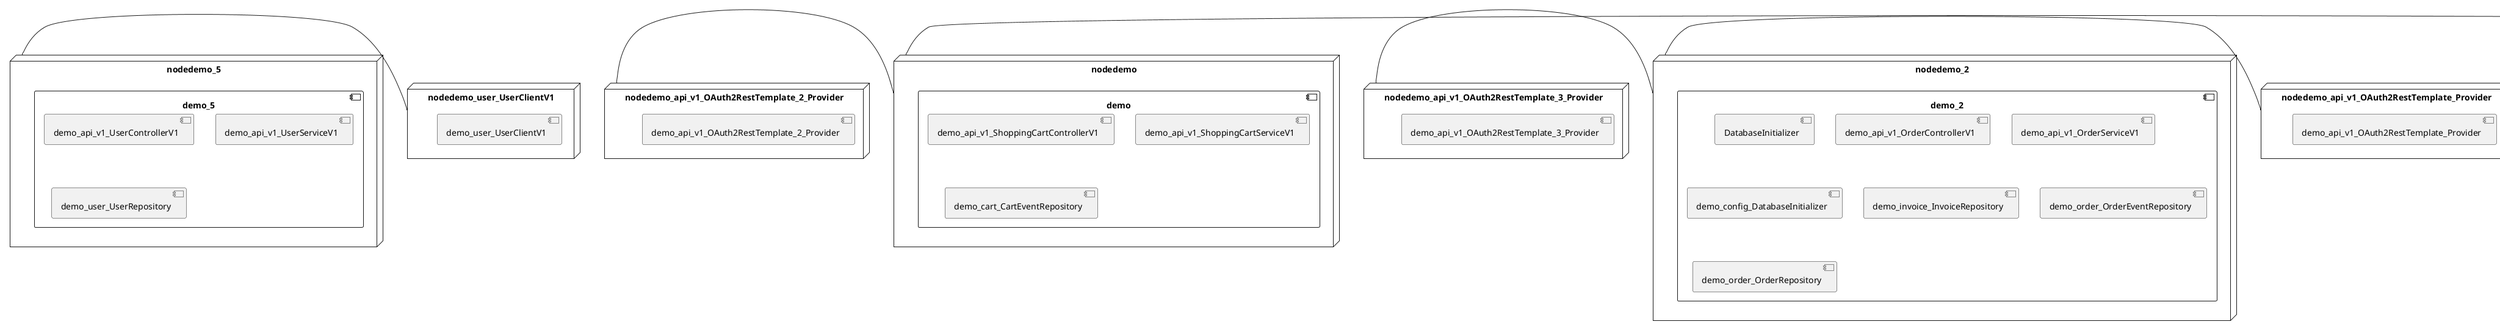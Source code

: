 @startuml
skinparam fixCircleLabelOverlapping true
skinparam componentStyle uml2
node nodedemo {
component demo {
[demo_api_v1_ShoppingCartControllerV1] [[kbastani-spring-cloud-event-sourcing-example.system#_Wi7VE58LEe-rXaeoeYgo0g]]
[demo_api_v1_ShoppingCartServiceV1] [[kbastani-spring-cloud-event-sourcing-example.system#_Wi7VE58LEe-rXaeoeYgo0g]]
[demo_cart_CartEventRepository] [[kbastani-spring-cloud-event-sourcing-example.system#_Wi7VE58LEe-rXaeoeYgo0g]]
}
}
node nodedemo_2 {
component demo_2 {
[DatabaseInitializer] [[kbastani-spring-cloud-event-sourcing-example.system#_Wi7VE58LEe-rXaeoeYgo0g]]
[demo_api_v1_OrderControllerV1] [[kbastani-spring-cloud-event-sourcing-example.system#_Wi7VE58LEe-rXaeoeYgo0g]]
[demo_api_v1_OrderServiceV1] [[kbastani-spring-cloud-event-sourcing-example.system#_Wi7VE58LEe-rXaeoeYgo0g]]
[demo_config_DatabaseInitializer] [[kbastani-spring-cloud-event-sourcing-example.system#_Wi7VE58LEe-rXaeoeYgo0g]]
[demo_invoice_InvoiceRepository] [[kbastani-spring-cloud-event-sourcing-example.system#_Wi7VE58LEe-rXaeoeYgo0g]]
[demo_order_OrderEventRepository] [[kbastani-spring-cloud-event-sourcing-example.system#_Wi7VE58LEe-rXaeoeYgo0g]]
[demo_order_OrderRepository] [[kbastani-spring-cloud-event-sourcing-example.system#_Wi7VE58LEe-rXaeoeYgo0g]]
}
}
node nodedemo_3 {
component demo_3 {
[demo_UserController] [[kbastani-spring-cloud-event-sourcing-example.system#_Wi7VE58LEe-rXaeoeYgo0g]]
[demo_UserRepository] [[kbastani-spring-cloud-event-sourcing-example.system#_Wi7VE58LEe-rXaeoeYgo0g]]
[demo_UserService] [[kbastani-spring-cloud-event-sourcing-example.system#_Wi7VE58LEe-rXaeoeYgo0g]]
[demo_login_UserController] [[kbastani-spring-cloud-event-sourcing-example.system#_Wi7VE58LEe-rXaeoeYgo0g]]
}
}
node nodedemo_4 {
component demo_4 {
[demo_account_AccountRepository] [[kbastani-spring-cloud-event-sourcing-example.system#_Wi7VE58LEe-rXaeoeYgo0g]]
[demo_api_v1_AccountControllerV1] [[kbastani-spring-cloud-event-sourcing-example.system#_Wi7VE58LEe-rXaeoeYgo0g]]
[demo_api_v1_AccountServiceV1] [[kbastani-spring-cloud-event-sourcing-example.system#_Wi7VE58LEe-rXaeoeYgo0g]]
}
}
node nodedemo_5 {
component demo_5 {
[demo_api_v1_UserControllerV1] [[kbastani-spring-cloud-event-sourcing-example.system#_Wi7VE58LEe-rXaeoeYgo0g]]
[demo_api_v1_UserServiceV1] [[kbastani-spring-cloud-event-sourcing-example.system#_Wi7VE58LEe-rXaeoeYgo0g]]
[demo_user_UserRepository] [[kbastani-spring-cloud-event-sourcing-example.system#_Wi7VE58LEe-rXaeoeYgo0g]]
}
}
node nodedemo_6 {
component demo_6 {
[demo_api_v1_CatalogControllerV1] [[kbastani-spring-cloud-event-sourcing-example.system#_Wi7VE58LEe-rXaeoeYgo0g]]
[demo_api_v1_CatalogServiceV1] [[kbastani-spring-cloud-event-sourcing-example.system#_Wi7VE58LEe-rXaeoeYgo0g]]
[demo_catalog_CatalogInfoRepository] [[kbastani-spring-cloud-event-sourcing-example.system#_Wi7VE58LEe-rXaeoeYgo0g]]
}
}
node nodedemo_v1 {
component demo_v1 {
[demo_v1_InventoryControllerV1] [[kbastani-spring-cloud-event-sourcing-example.system#_Wi7VE58LEe-rXaeoeYgo0g]]
[demo_v1_InventoryServiceV1] [[kbastani-spring-cloud-event-sourcing-example.system#_Wi7VE58LEe-rXaeoeYgo0g]]
}
}
node nodedemo_api_v1_OAuth2RestTemplate_2_Provider {
[demo_api_v1_OAuth2RestTemplate_2_Provider] [[kbastani-spring-cloud-event-sourcing-example.system#_Wi7VE58LEe-rXaeoeYgo0g]]
}
node nodedemo_api_v1_OAuth2RestTemplate_3_Provider {
[demo_api_v1_OAuth2RestTemplate_3_Provider] [[kbastani-spring-cloud-event-sourcing-example.system#_Wi7VE58LEe-rXaeoeYgo0g]]
}
node nodedemo_api_v1_OAuth2RestTemplate_Provider {
[demo_api_v1_OAuth2RestTemplate_Provider] [[kbastani-spring-cloud-event-sourcing-example.system#_Wi7VE58LEe-rXaeoeYgo0g]]
}
node nodedemo_api_v1_RestTemplate_2_Provider {
[demo_api_v1_RestTemplate_2_Provider] [[kbastani-spring-cloud-event-sourcing-example.system#_Wi7VE58LEe-rXaeoeYgo0g]]
}
node nodedemo_api_v1_RestTemplate_Provider {
[demo_api_v1_RestTemplate_Provider] [[kbastani-spring-cloud-event-sourcing-example.system#_Wi7VE58LEe-rXaeoeYgo0g]]
}
node nodedemo_inventory_InventoryRepository_Provider {
[demo_inventory_InventoryRepository_Provider] [[kbastani-spring-cloud-event-sourcing-example.system#_Wi7VE58LEe-rXaeoeYgo0g]]
}
node nodedemo_login_AuthenticationManager_Provider {
[demo_login_AuthenticationManager_Provider] [[kbastani-spring-cloud-event-sourcing-example.system#_Wi7VE58LEe-rXaeoeYgo0g]]
}
node nodedemo_login_ClientDetailsService_Provider {
[demo_login_ClientDetailsService_Provider] [[kbastani-spring-cloud-event-sourcing-example.system#_Wi7VE58LEe-rXaeoeYgo0g]]
}
node nodedemo_login_HttpSessionSecurityContextRepository_Provider {
[demo_login_HttpSessionSecurityContextRepository_Provider] [[kbastani-spring-cloud-event-sourcing-example.system#_Wi7VE58LEe-rXaeoeYgo0g]]
}
node nodedemo_login_LoginController {
[demo_login_LoginController] [[kbastani-spring-cloud-event-sourcing-example.system#_Wi7VE58LEe-rXaeoeYgo0g]]
}
node nodedemo_product_ProductRepository_Provider {
[demo_product_ProductRepository_Provider] [[kbastani-spring-cloud-event-sourcing-example.system#_Wi7VE58LEe-rXaeoeYgo0g]]
}
node nodedemo_user_UserClientV1 {
[demo_user_UserClientV1] [[kbastani-spring-cloud-event-sourcing-example.system#_Wi7VE58LEe-rXaeoeYgo0g]]
}
node nodedemo_v1_Session_Provider {
[demo_v1_Session_Provider] [[kbastani-spring-cloud-event-sourcing-example.system#_Wi7VE58LEe-rXaeoeYgo0g]]
}
[nodedemo_5] - [nodedemo_user_UserClientV1]
[nodedemo_api_v1_OAuth2RestTemplate_2_Provider] - [nodedemo]
[nodedemo_api_v1_OAuth2RestTemplate_3_Provider] - [nodedemo_2]
[nodedemo_api_v1_OAuth2RestTemplate_Provider] - [nodedemo_2]
[nodedemo_api_v1_RestTemplate_2_Provider] - [nodedemo_6]
[nodedemo_api_v1_RestTemplate_Provider] - [nodedemo]
[nodedemo_inventory_InventoryRepository_Provider] - [nodedemo_v1]
[nodedemo_login_AuthenticationManager_Provider] - [nodedemo_login_LoginController]
[nodedemo_login_ClientDetailsService_Provider] - [nodedemo_login_LoginController]
[nodedemo_login_HttpSessionSecurityContextRepository_Provider] - [nodedemo_login_LoginController]
[nodedemo_product_ProductRepository_Provider] - [nodedemo_v1]
[nodedemo_v1_Session_Provider] - [nodedemo_v1]

@enduml
